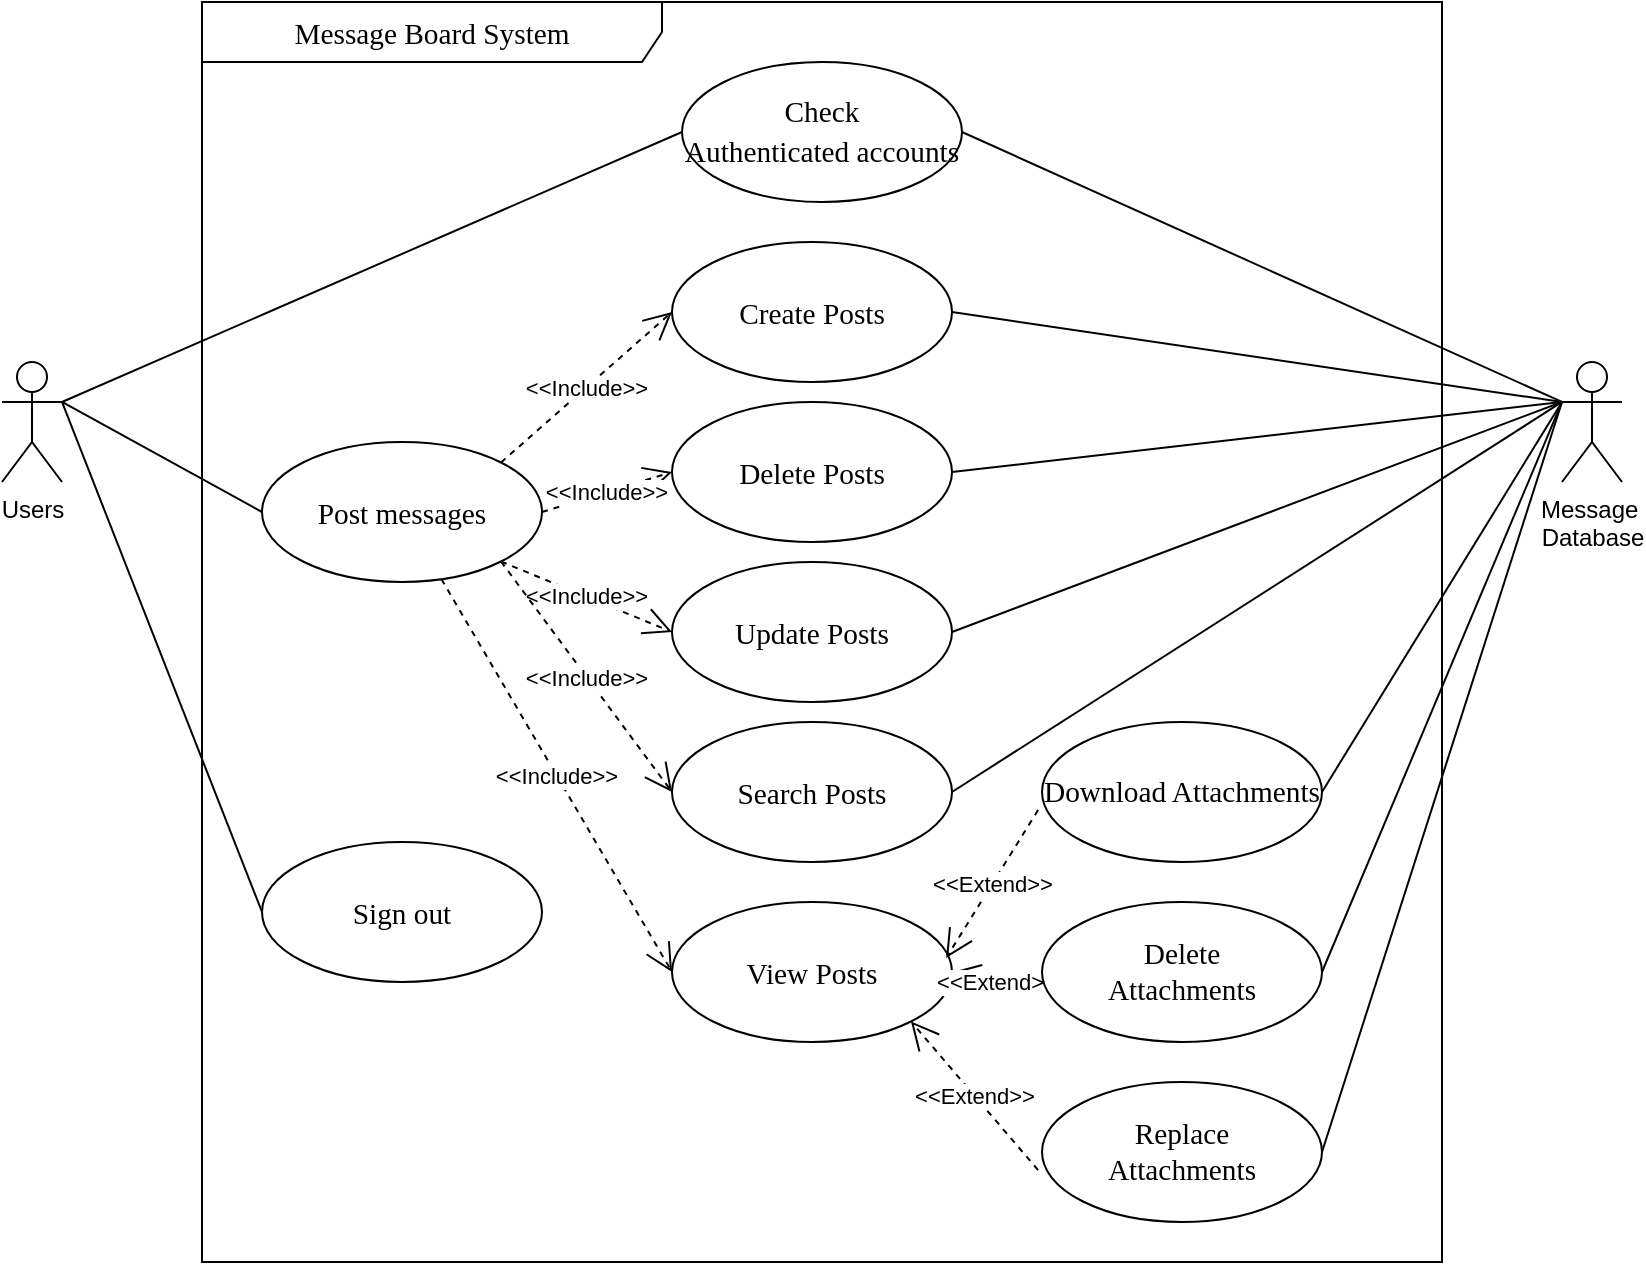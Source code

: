 <mxfile version="12.9.3" type="device"><diagram id="ETrULZLxNcxr30n3f7dI" name="Page-1"><mxGraphModel dx="1792" dy="1228" grid="1" gridSize="10" guides="1" tooltips="1" connect="1" arrows="1" fold="1" page="1" pageScale="1" pageWidth="850" pageHeight="1100" math="0" shadow="0"><root><mxCell id="0"/><mxCell id="1" parent="0"/><mxCell id="ZPWCTUXGeNfujwaPpdwC-1" value="Users" style="shape=umlActor;verticalLabelPosition=bottom;labelBackgroundColor=#ffffff;verticalAlign=top;html=1;" vertex="1" parent="1"><mxGeometry x="20" y="360" width="30" height="60" as="geometry"/></mxCell><mxCell id="ZPWCTUXGeNfujwaPpdwC-2" value="Message&amp;nbsp;&lt;br&gt;Database" style="shape=umlActor;verticalLabelPosition=bottom;labelBackgroundColor=#ffffff;verticalAlign=top;html=1;" vertex="1" parent="1"><mxGeometry x="800" y="360" width="30" height="60" as="geometry"/></mxCell><mxCell id="ZPWCTUXGeNfujwaPpdwC-12" value="&lt;span style=&quot;white-space: normal ; font-size: 11pt ; font-family: &amp;#34;times new roman&amp;#34; , serif&quot;&gt;Message Board System&lt;/span&gt;&lt;span style=&quot;font-size: medium ; white-space: normal&quot;&gt;&lt;/span&gt;" style="shape=umlFrame;whiteSpace=wrap;html=1;width=230;height=30;" vertex="1" parent="1"><mxGeometry x="120" y="180" width="620" height="630" as="geometry"/></mxCell><mxCell id="ZPWCTUXGeNfujwaPpdwC-15" value="&lt;span style=&quot;white-space: normal ; font-size: 11pt ; font-family: &amp;#34;times new roman&amp;#34; , serif&quot;&gt;Check&lt;br&gt;Authenticated accounts&lt;/span&gt;&lt;span style=&quot;font-size: medium ; white-space: normal&quot;&gt;&lt;/span&gt;" style="ellipse;whiteSpace=wrap;html=1;" vertex="1" parent="1"><mxGeometry x="360" y="210" width="140" height="70" as="geometry"/></mxCell><mxCell id="ZPWCTUXGeNfujwaPpdwC-18" value="" style="endArrow=none;html=1;exitX=1;exitY=0.333;exitDx=0;exitDy=0;exitPerimeter=0;entryX=0;entryY=0.5;entryDx=0;entryDy=0;" edge="1" parent="1" source="ZPWCTUXGeNfujwaPpdwC-1" target="ZPWCTUXGeNfujwaPpdwC-15"><mxGeometry width="50" height="50" relative="1" as="geometry"><mxPoint x="330" y="490" as="sourcePoint"/><mxPoint x="380" y="440" as="targetPoint"/></mxGeometry></mxCell><mxCell id="ZPWCTUXGeNfujwaPpdwC-19" value="&lt;span style=&quot;white-space: normal ; font-size: 11pt ; font-family: &amp;#34;times new roman&amp;#34; , serif&quot;&gt;Post messages&lt;/span&gt;&lt;span style=&quot;font-size: medium ; white-space: normal&quot;&gt;&lt;/span&gt;" style="ellipse;whiteSpace=wrap;html=1;" vertex="1" parent="1"><mxGeometry x="150" y="400" width="140" height="70" as="geometry"/></mxCell><mxCell id="ZPWCTUXGeNfujwaPpdwC-21" value="&lt;span style=&quot;white-space: normal ; font-size: 11pt ; font-family: &amp;#34;times new roman&amp;#34; , serif&quot;&gt;Create Posts&lt;/span&gt;&lt;span style=&quot;font-size: medium ; white-space: normal&quot;&gt;&lt;/span&gt;" style="ellipse;whiteSpace=wrap;html=1;" vertex="1" parent="1"><mxGeometry x="355" y="300" width="140" height="70" as="geometry"/></mxCell><mxCell id="ZPWCTUXGeNfujwaPpdwC-20" value="" style="endArrow=none;html=1;entryX=0;entryY=0.5;entryDx=0;entryDy=0;exitX=1;exitY=0.333;exitDx=0;exitDy=0;exitPerimeter=0;" edge="1" parent="1" target="ZPWCTUXGeNfujwaPpdwC-19" source="ZPWCTUXGeNfujwaPpdwC-1"><mxGeometry width="50" height="50" relative="1" as="geometry"><mxPoint x="50" y="370" as="sourcePoint"/><mxPoint x="380" y="540" as="targetPoint"/></mxGeometry></mxCell><mxCell id="ZPWCTUXGeNfujwaPpdwC-24" value="&amp;lt;&amp;lt;Include&amp;gt;&amp;gt;" style="endArrow=open;endSize=12;dashed=1;html=1;exitX=1;exitY=0;exitDx=0;exitDy=0;entryX=0;entryY=0.5;entryDx=0;entryDy=0;" edge="1" parent="1" source="ZPWCTUXGeNfujwaPpdwC-19" target="ZPWCTUXGeNfujwaPpdwC-21"><mxGeometry width="160" relative="1" as="geometry"><mxPoint x="410" y="490" as="sourcePoint"/><mxPoint x="570" y="490" as="targetPoint"/></mxGeometry></mxCell><mxCell id="ZPWCTUXGeNfujwaPpdwC-25" value="&lt;span style=&quot;white-space: normal ; font-size: 11pt ; font-family: &amp;#34;times new roman&amp;#34; , serif&quot;&gt;Delete Posts&lt;/span&gt;&lt;span style=&quot;font-size: medium ; white-space: normal&quot;&gt;&lt;/span&gt;" style="ellipse;whiteSpace=wrap;html=1;" vertex="1" parent="1"><mxGeometry x="355" y="380" width="140" height="70" as="geometry"/></mxCell><mxCell id="ZPWCTUXGeNfujwaPpdwC-26" value="&amp;lt;&amp;lt;Include&amp;gt;&amp;gt;" style="endArrow=open;endSize=12;dashed=1;html=1;exitX=1;exitY=0.5;exitDx=0;exitDy=0;entryX=0;entryY=0.5;entryDx=0;entryDy=0;" edge="1" parent="1" target="ZPWCTUXGeNfujwaPpdwC-25" source="ZPWCTUXGeNfujwaPpdwC-19"><mxGeometry width="160" relative="1" as="geometry"><mxPoint x="310" y="485" as="sourcePoint"/><mxPoint x="460" y="610" as="targetPoint"/></mxGeometry></mxCell><mxCell id="ZPWCTUXGeNfujwaPpdwC-27" value="&lt;span style=&quot;white-space: normal ; font-size: 11pt ; font-family: &amp;#34;times new roman&amp;#34; , serif&quot;&gt;Update Posts&lt;/span&gt;&lt;span style=&quot;font-size: medium ; white-space: normal&quot;&gt;&lt;/span&gt;" style="ellipse;whiteSpace=wrap;html=1;" vertex="1" parent="1"><mxGeometry x="355" y="460" width="140" height="70" as="geometry"/></mxCell><mxCell id="ZPWCTUXGeNfujwaPpdwC-28" value="&amp;lt;&amp;lt;Include&amp;gt;&amp;gt;" style="endArrow=open;endSize=12;dashed=1;html=1;entryX=0;entryY=0.5;entryDx=0;entryDy=0;exitX=1;exitY=1;exitDx=0;exitDy=0;" edge="1" parent="1" target="ZPWCTUXGeNfujwaPpdwC-27" source="ZPWCTUXGeNfujwaPpdwC-19"><mxGeometry width="160" relative="1" as="geometry"><mxPoint x="290" y="380" as="sourcePoint"/><mxPoint x="440" y="700" as="targetPoint"/></mxGeometry></mxCell><mxCell id="ZPWCTUXGeNfujwaPpdwC-29" value="&lt;span style=&quot;white-space: normal ; font-size: 11pt ; font-family: &amp;#34;times new roman&amp;#34; , serif&quot;&gt;View Posts&lt;/span&gt;&lt;span style=&quot;font-size: medium ; white-space: normal&quot;&gt;&lt;/span&gt;" style="ellipse;whiteSpace=wrap;html=1;" vertex="1" parent="1"><mxGeometry x="355" y="630" width="140" height="70" as="geometry"/></mxCell><mxCell id="ZPWCTUXGeNfujwaPpdwC-30" value="&amp;lt;&amp;lt;Include&amp;gt;&amp;gt;" style="endArrow=open;endSize=12;dashed=1;html=1;entryX=0;entryY=0.5;entryDx=0;entryDy=0;" edge="1" parent="1" target="ZPWCTUXGeNfujwaPpdwC-29" source="ZPWCTUXGeNfujwaPpdwC-19"><mxGeometry width="160" relative="1" as="geometry"><mxPoint x="270" y="655" as="sourcePoint"/><mxPoint x="420" y="780" as="targetPoint"/></mxGeometry></mxCell><mxCell id="ZPWCTUXGeNfujwaPpdwC-32" value="&amp;lt;&amp;lt;Extend&amp;gt;&amp;gt;" style="endArrow=open;endSize=12;dashed=1;html=1;entryX=0.979;entryY=0.4;entryDx=0;entryDy=0;exitX=-0.014;exitY=0.629;exitDx=0;exitDy=0;exitPerimeter=0;entryPerimeter=0;" edge="1" parent="1" source="ZPWCTUXGeNfujwaPpdwC-33" target="ZPWCTUXGeNfujwaPpdwC-29"><mxGeometry width="160" relative="1" as="geometry"><mxPoint x="249.712" y="418.584" as="sourcePoint"/><mxPoint x="365" y="615" as="targetPoint"/></mxGeometry></mxCell><mxCell id="ZPWCTUXGeNfujwaPpdwC-33" value="&lt;span style=&quot;white-space: normal ; font-size: 11pt ; font-family: &amp;#34;times new roman&amp;#34; , serif&quot;&gt;Download Attachments&lt;br&gt;&lt;/span&gt;&lt;span style=&quot;font-size: medium ; white-space: normal&quot;&gt;&lt;/span&gt;" style="ellipse;whiteSpace=wrap;html=1;" vertex="1" parent="1"><mxGeometry x="540" y="540" width="140" height="70" as="geometry"/></mxCell><mxCell id="ZPWCTUXGeNfujwaPpdwC-34" value="&amp;lt;&amp;lt;Extend&amp;gt;&amp;gt;" style="endArrow=open;endSize=12;dashed=1;html=1;entryX=1;entryY=0.5;entryDx=0;entryDy=0;exitX=-0.014;exitY=0.629;exitDx=0;exitDy=0;exitPerimeter=0;" edge="1" parent="1" source="ZPWCTUXGeNfujwaPpdwC-35" target="ZPWCTUXGeNfujwaPpdwC-29"><mxGeometry width="160" relative="1" as="geometry"><mxPoint x="252.652" y="518.584" as="sourcePoint"/><mxPoint x="495" y="698" as="targetPoint"/></mxGeometry></mxCell><mxCell id="ZPWCTUXGeNfujwaPpdwC-35" value="&lt;span style=&quot;white-space: normal ; font-size: 11pt ; font-family: &amp;#34;times new roman&amp;#34; , serif&quot;&gt;Delete &lt;br&gt;Attachments&lt;br&gt;&lt;/span&gt;&lt;span style=&quot;font-size: medium ; white-space: normal&quot;&gt;&lt;/span&gt;" style="ellipse;whiteSpace=wrap;html=1;" vertex="1" parent="1"><mxGeometry x="540" y="630" width="140" height="70" as="geometry"/></mxCell><mxCell id="ZPWCTUXGeNfujwaPpdwC-36" value="&amp;lt;&amp;lt;Extend&amp;gt;&amp;gt;" style="endArrow=open;endSize=12;dashed=1;html=1;exitX=-0.014;exitY=0.629;exitDx=0;exitDy=0;exitPerimeter=0;entryX=1;entryY=1;entryDx=0;entryDy=0;" edge="1" parent="1" source="ZPWCTUXGeNfujwaPpdwC-37" target="ZPWCTUXGeNfujwaPpdwC-29"><mxGeometry width="160" relative="1" as="geometry"><mxPoint x="239.712" y="638.584" as="sourcePoint"/><mxPoint x="482.06" y="818" as="targetPoint"/></mxGeometry></mxCell><mxCell id="ZPWCTUXGeNfujwaPpdwC-37" value="&lt;span style=&quot;white-space: normal ; font-size: 11pt ; font-family: &amp;#34;times new roman&amp;#34; , serif&quot;&gt;Replace &lt;br&gt;Attachments&lt;br&gt;&lt;/span&gt;&lt;span style=&quot;font-size: medium ; white-space: normal&quot;&gt;&lt;/span&gt;" style="ellipse;whiteSpace=wrap;html=1;" vertex="1" parent="1"><mxGeometry x="540" y="720" width="140" height="70" as="geometry"/></mxCell><mxCell id="ZPWCTUXGeNfujwaPpdwC-40" value="" style="endArrow=none;html=1;exitX=1;exitY=0.5;exitDx=0;exitDy=0;entryX=0;entryY=0.333;entryDx=0;entryDy=0;entryPerimeter=0;" edge="1" parent="1" source="ZPWCTUXGeNfujwaPpdwC-15" target="ZPWCTUXGeNfujwaPpdwC-2"><mxGeometry width="50" height="50" relative="1" as="geometry"><mxPoint x="60" y="380" as="sourcePoint"/><mxPoint x="170" y="275" as="targetPoint"/></mxGeometry></mxCell><mxCell id="ZPWCTUXGeNfujwaPpdwC-45" value="" style="endArrow=none;html=1;exitX=1;exitY=0.5;exitDx=0;exitDy=0;entryX=0;entryY=0.333;entryDx=0;entryDy=0;entryPerimeter=0;" edge="1" parent="1" source="ZPWCTUXGeNfujwaPpdwC-21" target="ZPWCTUXGeNfujwaPpdwC-2"><mxGeometry width="50" height="50" relative="1" as="geometry"><mxPoint x="520" y="275" as="sourcePoint"/><mxPoint x="790" y="340" as="targetPoint"/></mxGeometry></mxCell><mxCell id="ZPWCTUXGeNfujwaPpdwC-46" value="" style="endArrow=none;html=1;entryX=0;entryY=0.333;entryDx=0;entryDy=0;entryPerimeter=0;exitX=1;exitY=0.5;exitDx=0;exitDy=0;" edge="1" parent="1" source="ZPWCTUXGeNfujwaPpdwC-25" target="ZPWCTUXGeNfujwaPpdwC-2"><mxGeometry width="50" height="50" relative="1" as="geometry"><mxPoint x="505" y="355" as="sourcePoint"/><mxPoint x="780" y="330" as="targetPoint"/></mxGeometry></mxCell><mxCell id="ZPWCTUXGeNfujwaPpdwC-47" value="" style="endArrow=none;html=1;entryX=0;entryY=0.333;entryDx=0;entryDy=0;entryPerimeter=0;exitX=1;exitY=0.5;exitDx=0;exitDy=0;" edge="1" parent="1" source="ZPWCTUXGeNfujwaPpdwC-27" target="ZPWCTUXGeNfujwaPpdwC-2"><mxGeometry width="50" height="50" relative="1" as="geometry"><mxPoint x="505" y="445" as="sourcePoint"/><mxPoint x="780" y="330" as="targetPoint"/></mxGeometry></mxCell><mxCell id="ZPWCTUXGeNfujwaPpdwC-48" value="" style="endArrow=none;html=1;entryX=0;entryY=0.333;entryDx=0;entryDy=0;entryPerimeter=0;exitX=1;exitY=0.5;exitDx=0;exitDy=0;" edge="1" parent="1" source="ZPWCTUXGeNfujwaPpdwC-33" target="ZPWCTUXGeNfujwaPpdwC-2"><mxGeometry width="50" height="50" relative="1" as="geometry"><mxPoint x="505" y="525" as="sourcePoint"/><mxPoint x="780" y="330" as="targetPoint"/></mxGeometry></mxCell><mxCell id="ZPWCTUXGeNfujwaPpdwC-49" value="" style="endArrow=none;html=1;entryX=0;entryY=0.333;entryDx=0;entryDy=0;entryPerimeter=0;exitX=1;exitY=0.5;exitDx=0;exitDy=0;" edge="1" parent="1" source="ZPWCTUXGeNfujwaPpdwC-35" target="ZPWCTUXGeNfujwaPpdwC-2"><mxGeometry width="50" height="50" relative="1" as="geometry"><mxPoint x="700" y="535" as="sourcePoint"/><mxPoint x="780" y="330" as="targetPoint"/></mxGeometry></mxCell><mxCell id="ZPWCTUXGeNfujwaPpdwC-50" value="" style="endArrow=none;html=1;entryX=0;entryY=0.333;entryDx=0;entryDy=0;entryPerimeter=0;exitX=1;exitY=0.5;exitDx=0;exitDy=0;" edge="1" parent="1" source="ZPWCTUXGeNfujwaPpdwC-37" target="ZPWCTUXGeNfujwaPpdwC-2"><mxGeometry width="50" height="50" relative="1" as="geometry"><mxPoint x="700" y="635" as="sourcePoint"/><mxPoint x="780" y="330" as="targetPoint"/></mxGeometry></mxCell><mxCell id="ZPWCTUXGeNfujwaPpdwC-52" value="&lt;span style=&quot;white-space: normal ; font-size: 11pt ; font-family: &amp;#34;times new roman&amp;#34; , serif&quot;&gt;Sign out&lt;/span&gt;&lt;span style=&quot;font-size: medium ; white-space: normal&quot;&gt;&lt;/span&gt;" style="ellipse;whiteSpace=wrap;html=1;" vertex="1" parent="1"><mxGeometry x="150" y="600" width="140" height="70" as="geometry"/></mxCell><mxCell id="ZPWCTUXGeNfujwaPpdwC-53" value="" style="endArrow=none;html=1;entryX=0;entryY=0.5;entryDx=0;entryDy=0;exitX=1;exitY=0.333;exitDx=0;exitDy=0;exitPerimeter=0;" edge="1" parent="1" target="ZPWCTUXGeNfujwaPpdwC-52" source="ZPWCTUXGeNfujwaPpdwC-1"><mxGeometry width="50" height="50" relative="1" as="geometry"><mxPoint x="60" y="570" as="sourcePoint"/><mxPoint x="390" y="740" as="targetPoint"/></mxGeometry></mxCell><mxCell id="ZPWCTUXGeNfujwaPpdwC-54" value="&lt;span style=&quot;white-space: normal ; font-size: 11pt ; font-family: &amp;#34;times new roman&amp;#34; , serif&quot;&gt;Search Posts&lt;/span&gt;&lt;span style=&quot;font-size: medium ; white-space: normal&quot;&gt;&lt;/span&gt;" style="ellipse;whiteSpace=wrap;html=1;" vertex="1" parent="1"><mxGeometry x="355" y="540" width="140" height="70" as="geometry"/></mxCell><mxCell id="ZPWCTUXGeNfujwaPpdwC-55" value="&amp;lt;&amp;lt;Include&amp;gt;&amp;gt;" style="endArrow=open;endSize=12;dashed=1;html=1;entryX=0;entryY=0.5;entryDx=0;entryDy=0;exitX=1;exitY=1;exitDx=0;exitDy=0;" edge="1" parent="1" target="ZPWCTUXGeNfujwaPpdwC-54" source="ZPWCTUXGeNfujwaPpdwC-19"><mxGeometry width="160" relative="1" as="geometry"><mxPoint x="269.919" y="469.996" as="sourcePoint"/><mxPoint x="440" y="770.46" as="targetPoint"/></mxGeometry></mxCell><mxCell id="ZPWCTUXGeNfujwaPpdwC-56" value="" style="endArrow=none;html=1;entryX=0;entryY=0.333;entryDx=0;entryDy=0;entryPerimeter=0;exitX=1;exitY=0.5;exitDx=0;exitDy=0;" edge="1" parent="1" source="ZPWCTUXGeNfujwaPpdwC-54" target="ZPWCTUXGeNfujwaPpdwC-2"><mxGeometry width="50" height="50" relative="1" as="geometry"><mxPoint x="505.0" y="505.0" as="sourcePoint"/><mxPoint x="800" y="330" as="targetPoint"/></mxGeometry></mxCell></root></mxGraphModel></diagram></mxfile>